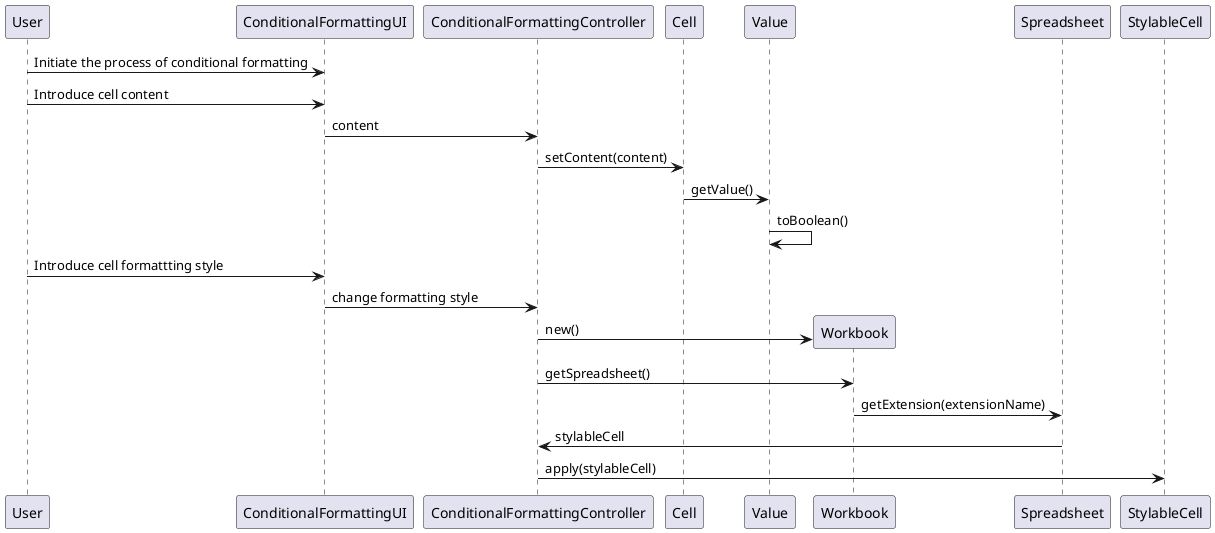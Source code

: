 @startuml doc-files/lang03_01_design.png
User -> ConditionalFormattingUI: Initiate the process of conditional formatting
User -> ConditionalFormattingUI: Introduce cell content
ConditionalFormattingUI -> ConditionalFormattingController:content
ConditionalFormattingController -> Cell:setContent(content)
Cell -> Value:getValue()
Value -> Value:toBoolean()
User -> ConditionalFormattingUI: Introduce cell formattting style
ConditionalFormattingUI -> ConditionalFormattingController:change formatting style
create Workbook
ConditionalFormattingController -> Workbook:new()
ConditionalFormattingController -> Workbook:getSpreadsheet()
Workbook -> Spreadsheet:getExtension(extensionName)
Spreadsheet -> ConditionalFormattingController:stylableCell
ConditionalFormattingController -> StylableCell:apply(stylableCell)
@enduml